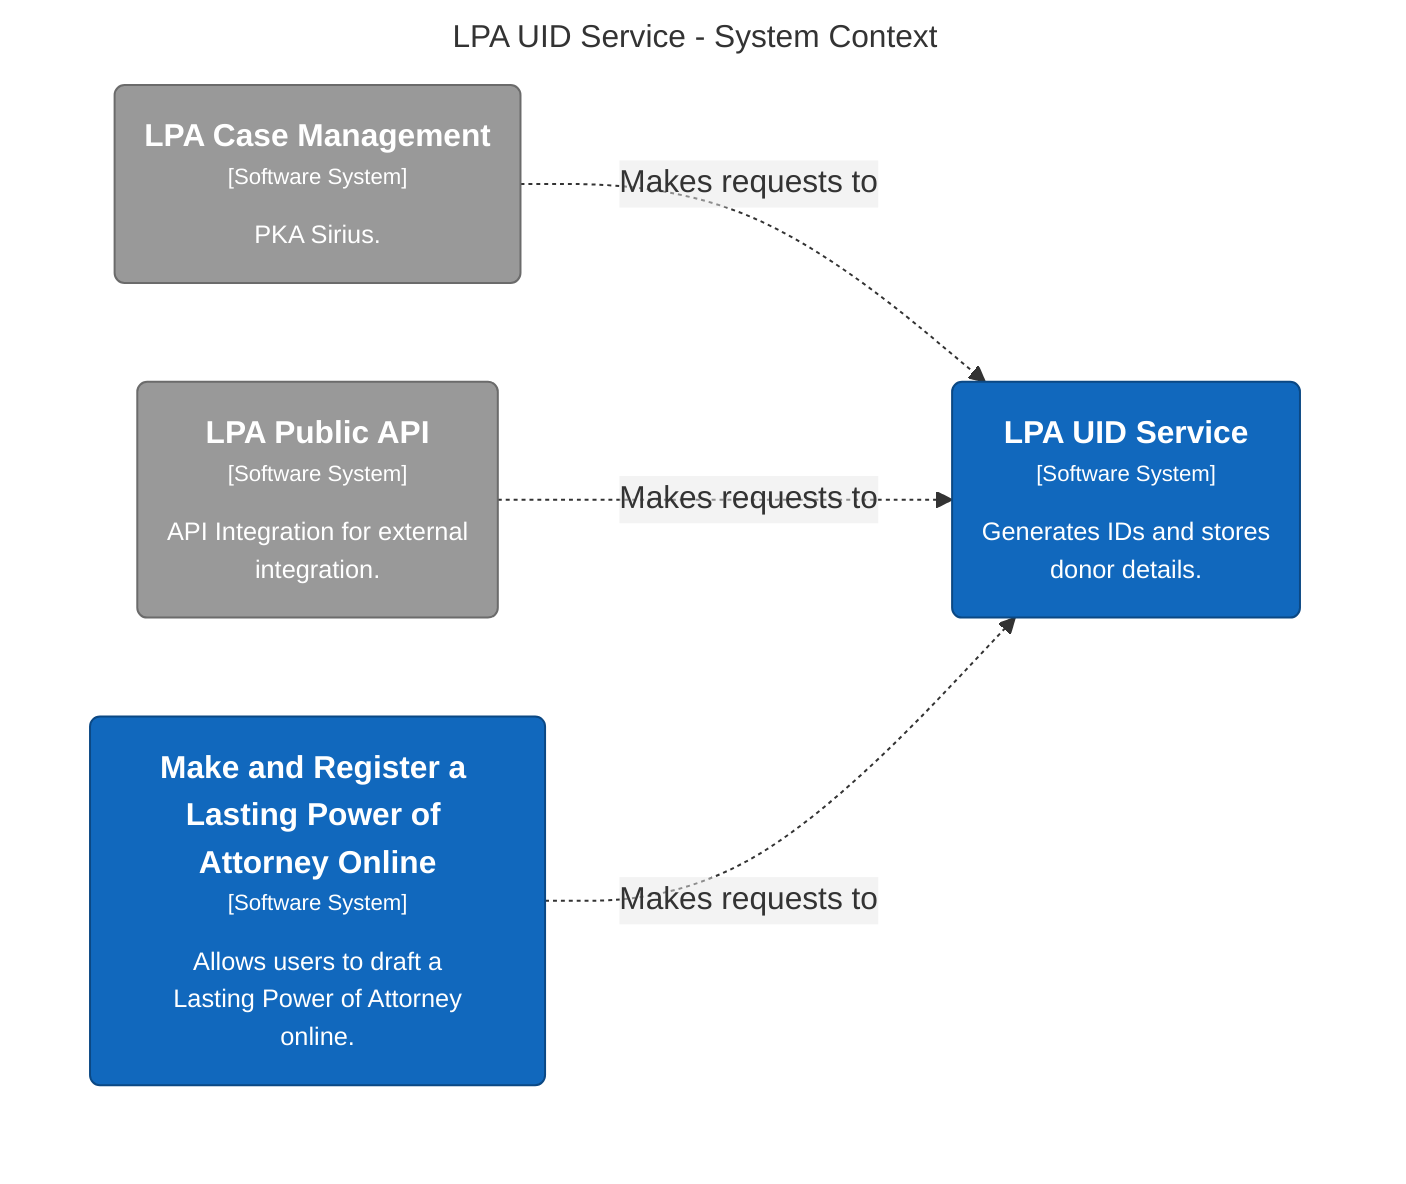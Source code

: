 graph TB
  linkStyle default fill:#ffffff

  subgraph diagram [LPA UID Service - System Context]
    style diagram fill:#ffffff,stroke:#ffffff

    18("<div style='font-weight: bold'>LPA UID Service</div><div style='font-size: 70%; margin-top: 0px'>[Software System]</div><div style='font-size: 80%; margin-top:10px'>Generates IDs and stores<br />donor details.</div>")
    style 18 fill:#1168bd,stroke:#0b4884,color:#ffffff
    28("<div style='font-weight: bold'>LPA Case Management</div><div style='font-size: 70%; margin-top: 0px'>[Software System]</div><div style='font-size: 80%; margin-top:10px'>PKA Sirius.</div>")
    style 28 fill:#999999,stroke:#6b6b6b,color:#ffffff
    31("<div style='font-weight: bold'>LPA Public API</div><div style='font-size: 70%; margin-top: 0px'>[Software System]</div><div style='font-size: 80%; margin-top:10px'>API Integration for external<br />integration.</div>")
    style 31 fill:#999999,stroke:#6b6b6b,color:#ffffff
    6("<div style='font-weight: bold'>Make and Register a Lasting Power of Attorney Online</div><div style='font-size: 70%; margin-top: 0px'>[Software System]</div><div style='font-size: 80%; margin-top:10px'>Allows users to draft a<br />Lasting Power of Attorney<br />online.</div>")
    style 6 fill:#1168bd,stroke:#0b4884,color:#ffffff

    28-. "<div>Makes requests to</div><div style='font-size: 70%'></div>" .->18
    31-. "<div>Makes requests to</div><div style='font-size: 70%'></div>" .->18
    6-. "<div>Makes requests to</div><div style='font-size: 70%'></div>" .->18
  end